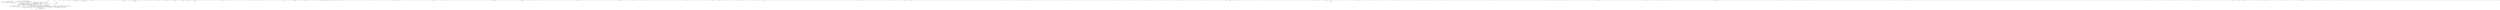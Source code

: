 strict graph  {
	citrusbyte -- "3magine";
	designers_how;
	Skedulo;
	blackflagcreative;
	alem;
	DesigningUber -- Flickr;
	DesigningUber -- moonboots;
	DesigningUber -- perficientdigitalchi;
	wixdesign -- "flok-get-rewarded";
	revealstudio;
	KissKissBankBank;
	thegradient;
	papercloud;
	betterteam;
	mightyco -- handsomemade;
	spoke -- weebly;
	spoke -- operator;
	spoke -- schedual;
	spoke -- omadahealth;
	spoke -- collectiveray;
	sharetribe;
	gtux -- skapallc;
	appboy;
	sidecar;
	TeamChalk;
	wolt;
	highfivetho -- prplrckscssrs;
	highfivetho -- "ibm-design";
	highfivetho -- FCTN_LIFE;
	highfivetho -- Slaptastick;
	highfivetho -- clockwise;
	highfivetho -- "Slack-Design";
	highfivetho -- "ibm-xlab";
	highfivetho -- Palantir;
	highfivetho -- messagebird;
	highfivetho -- YikYak;
	prplrckscssrs -- FCTN_LIFE;
	prplrckscssrs -- pushhere;
	"Fireart-d" -- untimestudio;
	EnabledHQ;
	rozhstudio -- stickerplace;
	rozhstudio -- m2hagency;
	wearehanno -- bukalapak;
	bukalapak -- traveloka;
	bukalapak -- whaledesigned;
	recentwork -- infinum;
	kilogram;
	monterail;
	ISL -- illustria;
	ISL -- mmbrandagency;
	MassiveMedia;
	significa -- wearepixelmatters;
	designzillas;
	"ha-ka" -- "10Clouds";
	"10Clouds" -- inFullMobile;
	"10Clouds" -- hologram;
	"10Clouds" -- creogram;
	BalkanBrothers -- madebysoulmates;
	BalkanBrothers -- indiez;
	BalkanBrothers -- Cleevio;
	BalkanBrothers -- plat4m;
	BalkanBrothers -- wyre;
	BalkanBrothers -- followbubble;
	madebysoulmates -- wyre;
	madebysoulmates -- followbubble;
	thinmartian;
	uigreat -- Superior;
	uigreat -- jiangzhengjing;
	wearelighthouse;
	holidu;
	appico;
	rsq;
	armor;
	reputationsquad;
	deveo;
	Uhura -- ccitron;
	Uhura -- demooz;
	Uhura -- verotruesocial;
	Uhura -- getonce;
	ccitron -- demooz;
	demooz -- getonce;
	iwink;
	varvet;
	hellohelloteam -- citrusbyte;
	hellohelloteam -- Thinkmojo;
	hellohelloteam -- motionauthors;
	hellohelloteam -- "3magine";
	hellohelloteam -- neonroots;
	youi_tv;
	cloudstudio -- Innomedio;
	wearedope;
	enginead;
	studioscience;
	Epic;
	esterdigital;
	norde -- zajno;
	norde -- uigreat;
	norde -- fintory;
	norde -- stickerplace;
	therectangles;
	ogilvy -- shootproof;
	ogilvy -- "352inc";
	ogilvy -- "brave-ux";
	prototyp;
	motivatedesign;
	madetight;
	netguru -- elpassion;
	netguru -- Syncano;
	thinkdigital;
	lift;
	"geronimo-agency";
	stinkstudios;
	raizlabs -- creamcreative;
	raizlabs -- dockyard;
	raizlabs -- findform;
	raizlabs -- hubspot;
	SaveHoney -- Hoodzpah;
	minami -- Indicius;
	epiphany;
	builtbypixel;
	UIGREATY -- uigreat;
	UIGREATY -- Superior;
	UIGREATY -- horizon1314;
	UIGREATY -- MG_Lab;
	UIGREATY -- PointStudio;
	tentwenty;
	tonikstudio;
	dcasia;
	pinkstondigital;
	miva;
	PlasticStudio;
	nullest -- nakhqin;
	nullest -- greendot;
	nullest -- Drpixel;
	Grovo -- FCTN_LIFE;
	arsfutura;
	famolus;
	socialtables;
	epcsht;
	cadabra;
	"yoyo-design";
	WeAreMonday;
	pipedrive -- PerfectLine;
	Twitch -- mavenlink;
	Twitch -- twitter;
	Twitch -- Unity;
	Twitch -- ignitewithus;
	Twitch -- chargify;
	Twitch -- focuslab;
	Twitch -- powerbidesign;
	Twitch -- github;
	Twitch -- FathomAndDraft;
	UIX;
	goodrequest;
	timedoctor;
	wilderness;
	pandiweb;
	marinepress;
	strvcom -- followbubble;
	strvcom -- socialbakers;
	strvcom -- madebysource;
	Charlietango -- podio;
	Charlietango -- getbeagle;
	indeemobile;
	riotters;
	wearehappyco;
	fabernovel;
	zazu;
	OutSystems;
	greenlight_digital;
	"eleks-ux" -- "design-office";
	enginedigital;
	dunckelfeld;
	Ergonized;
	humbleteam -- emanprague;
	humbleteam -- CreativePeople;
	humbleteam -- ncgs;
	"izi-travel";
	usemo;
	Tubik -- yalantis;
	Contentful;
	jimdo;
	loopsDesign;
	PixelCutLabs;
	MezzoLab;
	UI8 -- wisebanyan;
	UI8 -- divisionof;
	InfoShell;
	countly;
	cleveroad -- Tubik;
	knifeandfox -- KillerInfographics;
	knifeandfox -- envoy;
	knifeandfox -- ghostcatlife;
	knifeandfox -- datarank;
	yalantis -- agilie;
	yalantis -- mindstudios;
	yalantis -- HeadWorks;
	paperpillar -- traveloka;
	Facility_Agency;
	robowolf;
	pistarlabs;
	Conceptualstudio;
	ouiwill -- FrenchShip;
	denkGroot;
	DocuSign;
	crisscross -- fueled;
	vltlabs;
	"ibm-design" -- prplrckscssrs;
	Promodo;
	GeexArts -- Flatstudio;
	Flatstudio -- Flatstudio_Bets;
	artifactlabs;
	gss;
	relyio;
	cleversoft;
	geetest;
	elpassion -- hologram;
	metamorpix;
	GogoApps -- inFullMobile;
	GogoApps -- byoutline;
	wpi;
	Crowdcube;
	monosoftware;
	superherocheesecake;
	launchitsk -- smartbasesk;
	MagneticCreative;
	willowtree -- atomicobject;
	over;
	omnicreativora;
	pnimedia;
	levinriegner;
	Logi;
	DYNAMIT;
	UISuMo -- RentoMojo;
	brandaiddesign;
	ueno -- highfivetho;
	ueno -- shift;
	ueno -- elegantseagulls;
	ueno -- dropbox;
	ueno -- Squarespace;
	ueno -- fullscreen;
	ueno -- couleecreative;
	ueno -- rally;
	ueno -- roadtrippers;
	ueno -- lonelyplanet;
	queblesolutions -- wizardalliance;
	mlsdev;
	BigDropInc -- halolab;
	gaoxiaobang;
	autentika;
	wilokewordpress;
	apuero;
	rightmove;
	metajive -- slatestudio;
	trainerroad -- loftyword;
	wearemoken -- grilledpixels;
	fintory -- "9elements";
	OWWStudio -- plainthingstudio;
	smartpeople;
	RonDesignLab;
	fiftyseven;
	Appster;
	HogashStudio;
	paddle;
	yieldr;
	Gardarike;
	spelar -- UnityInteractive;
	spelar -- humdingerandsons;
	gotomedia;
	brandhoot;
	apptitude1;
	Degordian -- mediatoolkit;
	brotherhood -- messagebird;
	brotherhood -- articulate;
	brotherhood -- pinecone;
	geniux -- FreedomUnionStudio;
	metryus;
	tintup -- KillerInfographics;
	tintup -- ghostcatlife;
	brandsprogram;
	Intercom -- Facebook;
	Intercom -- dropbox;
	Intercom -- focuslab;
	Intercom -- voxmedia;
	Intercom -- MailChimp;
	Intercom -- headspace;
	Intercom -- earnest;
	Intercom -- twinforrest;
	pressly -- NetEngine;
	pressly -- iquadart;
	wearemuxu -- azendoo;
	wearemuxu -- drubbbler;
	parallax -- rolostudio;
	parallax -- "and-us";
	rolostudio -- gravita;
	shift -- dropbox;
	rfnre;
	basicagency -- ueno;
	basicagency -- couleecreative;
	basicagency -- rally;
	leapdesign -- elephone;
	fatbit;
	rightscale;
	Spedity;
	Huemor;
	brize -- Florinapp;
	hipo -- ozancom;
	autopilothq;
	octopuslabs -- cronycle;
	dixonandmoe;
	Taikonauten;
	evnedev;
	RapidGems;
	LamaMedia;
	ZipRecruiter;
	audacy;
	icons8 -- motionauthors;
	lightful -- lamoulade;
	framer -- yummygum;
	framer -- google;
	yummygum -- lightspeedhq;
	yummygum -- polyon;
	Sidebench;
	greygoo;
	youngandhyperactive;
	paracvet;
	spoqa;
	onnostudio -- FiveNYC;
	pixlee;
	"AN-Projects";
	axilis;
	metalab -- Fingerfood;
	metalab -- teamopal;
	metalab -- "signal-ux";
	metalab -- Napoleon;
	metalab -- format;
	metalab -- "3magine";
	videinfra;
	daftcode -- symu;
	"charmer-collective";
	prismamedia;
	denkwerk;
	fuelmade;
	matise;
	studioneue;
	yocoza;
	cinemur;
	OmbuLabs;
	"and-us" -- rolostudio;
	"and-us" -- gravita;
	"and-us" -- circleboxco;
	Lekiosk;
	powster;
	vitaminisgood;
	MakeReign -- Isoflow;
	FiveNYC -- infinum;
	westwerk;
	adecon;
	PlaygroundInc -- filamentlab;
	Limely -- ProdoDigital;
	LexTech;
	GetMegaFlip;
	enwebo;
	skapallc -- easternlabs;
	nordkapp;
	welikesmall;
	simpl;
	Wizeline;
	outreach -- maystar;
	outreach -- rationalagency;
	outreach -- blackpixel;
	visualsoft -- "and-us";
	catchpoint;
	presumi -- freelancer;
	wingify;
	and__studio -- bettrteam;
	Flexport -- Box;
	oddhill;
	kik;
	sooda;
	concise;
	ediundsepp;
	source_interactive;
	liquidint;
	hv -- tbnt;
	YouMap;
	incore;
	webghost;
	farmlogs -- perficientdigitalchi;
	toppr;
	Joshua_Zhang;
	nokiahealth;
	"alsac-ux-design";
	tribalistanbul;
	interactivearts -- sdventures;
	Bons;
	dollarshaveclub;
	zentrick;
	tock -- belly;
	everythingme;
	lltgroup;
	bullhornux;
	Vimeo -- managedbyq;
	Vimeo -- foursquare;
	BigSeaDesign;
	"829studios";
	inputlogic -- streamup;
	"info-tech";
	heytack;
	freeletics -- "7pnt5";
	rokivo;
	OMTS;
	sushio -- Ripples;
	fjordaustin -- TiltedChair;
	GoodLaab;
	instacart -- livefyre;
	britandco;
	fuerte;
	qonto -- Cleevio;
	qonto -- plat4m;
	qonto -- Mailjet;
	qonto -- thoughtspot;
	qonto -- MarketMe;
	qonto -- zenly;
	centretek;
	canva;
	appstronaut;
	thinkadvance;
	ovalmoney;
	lunarway -- magnetix;
	lunarway -- wallmob;
	anybeast;
	Avalanchedesign;
	azendoo -- drubbbler;
	indiez -- "zeta-design";
	vakoms;
	studiotocka;
	theScore;
	CreativePeople -- ncgs;
	decodehq;
	cocoondev;
	peoplewhoglobal;
	jobandtalent;
	RemixDesign;
	omstudio;
	uxpin;
	elegantseagulls -- wearetmbr;
	elegantseagulls -- codeq;
	elegantseagulls -- focuslab;
	wearetmbr -- codeq;
	wearetmbr -- couleecreative;
	wearetmbr -- swagvillains;
	koncepted;
	PilgrimRoadCreative;
	leciel;
	CustomMade;
	Papernest;
	oblikweare;
	teampiano;
	kollegorna;
	hyperactive;
	nich;
	clevyr;
	ottonova -- ovenbits;
	oohology;
	aweiro;
	akeo;
	saturized -- Extraordinary;
	saturized -- brute;
	hellosuper;
	SuperSuper -- infinum;
	weworkweplay;
	telepathy -- madebygrizzly;
	telepathy -- focuslab;
	telepathy -- thefurrow;
	telepathy -- fiftyandfifty;
	telepathy -- ClarityHQ;
	telepathy -- "15Five";
	telepathy -- sunshineteam;
	GoPro -- Octopus;
	GoPro -- stance;
	GoPro -- focuslab;
	GoPro -- ovenbits;
	GoPro -- FlaticonsCo;
	pixerdesigns;
	monotwo;
	ristretto;
	ilegendsoft;
	artstation;
	bigbinary;
	supplyframe;
	zigzagGmbH;
	fullstory;
	iadvize -- okgo;
	iadvize -- Viadeo;
	HolidayCheck;
	brightscout -- Volusion;
	brightscout -- fikristudio;
	Evernote -- gengo;
	Evernote -- resource;
	Evernote -- punch;
	Evernote -- edmodo;
	Evernote -- optimizely;
	Evernote -- tubular;
	bbteam -- Ustyle;
	bbteam -- nbspace;
	brainsonfire;
	viastudio;
	fullcontact;
	charitywater -- journeygroup;
	siegemedia;
	Soulsight;
	SkidmoreStudio;
	teespring -- OpenTableDesign;
	teespring -- udacity;
	teespring -- devmynd;
	teespring -- disqus;
	OpenTableDesign -- salesforce;
	OpenTableDesign -- trulia;
	CreativeSouth -- Boltmade;
	chewy -- leapwise;
	livechat;
	infinitered;
	oyorooms;
	WierStewart -- treehouse;
	palmandco;
	macaronicreative -- bartleyndick1;
	macaronicreative -- C42D;
	macaronicreative -- simmergroup;
	UACF -- SmartRecruiters;
	tuplelabs;
	steadfastcreative;
	Thinkmojo -- stickerplace;
	Thinkmojo -- motionauthors;
	Thinkmojo -- Wonderlust;
	Thinkmojo -- swelltv;
	Liveperson;
	Thunderrise;
	SBCO;
	Volusion -- IMM;
	Volusion -- spaceteam;
	polleverywhere;
	papaton;
	Thinktiv;
	honor -- indiegogo;
	embody;
	engineerbabu;
	qwikly;
	sprucerd -- Lemonly;
	sprucerd -- "ibm-xlab";
	sprucerd -- infantree;
	Brikk -- beastcollective;
	Brikk -- stickerplace;
	Brikk -- Wonderlust;
	taprootagency;
	magentoUX;
	SMAKKStudios;
	RadDesignTeam -- electrikcompany;
	RadDesignTeam -- "ibm-xlab";
	redventures -- boxybots;
	plau;
	Slaptastick -- prplrckscssrs;
	Slaptastick -- "ibm-design";
	Slaptastick -- telepathy;
	Slaptastick -- CreativeSouth;
	Slaptastick -- BrandArchitecture;
	Slaptastick -- dropbox;
	Slaptastick -- Duda;
	Slaptastick -- motionauthors;
	Slaptastick -- focuslab;
	Slaptastick -- thefurrow;
	Slaptastick -- "and-co";
	Slaptastick -- cratejoy;
	Slaptastick -- neonmob;
	Slaptastick -- Boltmade;
	Slaptastick -- sunshineteam;
	briefbox -- orcadesign;
	briefbox -- greenchameleon;
	lumosity;
	foTYPE;
	qubit;
	accomplice -- BakeryAgency;
	accomplice -- gigasavvy;
	stackoverflow -- Fontscom;
	AmazonDesign -- Blinks;
	AmazonDesign -- "impossible-bureau";
	Highforge;
	envoydesign -- collectiveray;
	envoydesign -- treble;
	jukely -- stadiumrunnerteam;
	life360;
	treehouse -- OpenTableDesign;
	treehouse -- trulia;
	"8bytes";
	modernandsmart;
	Levatas;
	PlanetStudio -- BlackAirplane;
	BlackAirplane -- syrup;
	madebyfern;
	Shopify -- CreativeSouth;
	Shopify -- Slaptastick;
	Shopify -- Duda;
	Shopify -- myplanet;
	Shopify -- cratejoy;
	Shopify -- WhoaInc;
	Shopify -- Threadmeup;
	Shopify -- Boltmade;
	steelkiwi;
	shootproof -- "352inc";
	shootproof -- MailChimp;
	shootproof -- YikYak;
	typeandpixel -- trueagency;
	DesignCue;
	bitpay -- Clevertech;
	digitalsurgeons;
	iconatl;
	summit;
	CareerbuilderUX;
	creamcreative -- LolaDesign;
	zengenti;
	Limina;
	compositeco;
	dribbble -- hubspot;
	"lovely-mockups";
	travelbank;
	InVisionApp -- ueno;
	InVisionApp -- similarweb;
	InVisionApp -- campaignmonitor;
	InVisionApp -- greenlinecreative;
	InVisionApp -- followbubble;
	InVisionApp -- roadtrippers;
	InVisionApp -- fueled;
	InVisionApp -- harkable;
	Tabcorp;
	okta_design -- lendinghome;
	lendinghome -- RadDesignTeam;
	pixense;
	Instapage;
	elevatorup;
	untappd;
	contrastblackstudio;
	captora;
	QUADLab;
	calltodesign;
	shaleapps;
	shapeshift;
	LGND;
	wideeyecreative;
	lemonstand;
	monzo;
	brightlight;
	clarusagency;
	soliddigital;
	wallapop;
	morsel;
	comwrap;
	iHeartMedia;
	splashthat;
	logn;
	Reddit -- HireVue;
	addthis;
	nclud;
	Architizer;
	nested;
	strategyzer -- pilot;
	hellonemo;
	fontawesome -- edXOnline;
	hackingui -- similarweb;
	spscommerce;
	capitalone;
	daresayab;
	confetti;
	meticulous;
	lessonly -- elementthree;
	getyourguide;
	hanerino;
	razorpay;
	"zeta-design" -- housing;
	"zeta-design" -- Lookupto;
	Mobiusbobs;
	novoda -- "44Studio";
	aftership;
	anml;
	opsinlab;
	eightbitstudios -- claritydesign;
	HELMSWORKSHOP -- "ibm-xlab";
	HELMSWORKSHOP -- sturdy;
	HELMSWORKSHOP -- thegoodfolksco;
	zenp;
	FormAssembly;
	vouch;
	pivotal;
	zedalabs;
	fisherphx;
	what_it_is;
	navsmb;
	Foretell;
	asana -- highfivetho;
	asana -- prplrckscssrs;
	asana -- FCTN_LIFE;
	asana -- Slaptastick;
	asana -- fullscreen;
	asana -- doubledutch;
	asana -- Palantir;
	asana -- messagebird;
	asana -- Yahoo;
	redmadrobot;
	nectaricc;
	OnionMath;
	foxintelligence;
	skookum -- thoughtbot;
	bankrate;
	aftertalestudio -- uxmarker;
	grafikagency;
	appfigures;
	Instructure -- experticity;
	redbooth;
	comcast -- stitchdata;
	comcast -- Think_Brownstone;
	voltagead -- FIREANTSTUDIO;
	ViralFoundry;
	msdevdiv;
	illotv;
	frontendy;
	ClassPass -- framer;
	ClassPass -- google;
	onehub;
	avarteq;
	sebostudio -- paperpillar;
	HYPE4;
	ngti;
	infinitely;
	teallabs;
	OfferZen;
	openxcellinc;
	pixii;
	Archetypeagency;
	apttus;
	starseed;
	Legnd;
	bookingcom;
	tierdj;
	uxmarker -- gojek;
	"NQ-UEC";
	festicket;
	crive;
	shimo;
	upperquad -- asana;
	upperquad -- Yahoo;
	upperquad -- omni;
	missiondata;
	Grabble;
	encide;
	illiyinstudio;
	levelfive;
	growthhackers;
	juejin;
	kersvers;
	helloKolibri;
	BeepiInc;
	miiinus;
	Telerik_;
	Facebook -- prplrckscssrs;
	Facebook -- OpenTableDesign;
	Facebook -- underbelly;
	Facebook -- thoughtbot;
	Facebook -- Glose;
	Facebook -- truestory;
	Facebook -- atlassian;
	Facebook -- envylabs;
	Facebook -- Yahoo;
	Facebook -- munkee;
	Facebook -- directv;
	Facebook -- doworktogether;
	Facebook -- LivingSocial;
	braintuitive;
	quirky;
	ideasoncanvas;
	rawpixel;
	DCU -- geniux;
	DCU -- Superior;
	DCU -- greendot;
	inuvo;
	meituan;
	VIPUI;
	newbeee -- UIGREATY;
	nbspace -- odteam;
	nbspace -- jiangzhengjing;
	nbspace -- greendot;
	guerillasuit -- HELMSWORKSHOP;
	guerillasuit -- sturdy;
	Outbank;
	teambition;
	sigfig -- ymedialabs;
	xzdesign;
	bixin;
	remostudio;
	sidteam;
	uniteddesigners -- vendus;
	uniteddesigners -- facer;
	M_D_C;
	stackadapt;
	drivy;
	pubu;
	kelpiestudio;
	dayu;
	Kissmetrics;
	underbelly -- newspring;
	underbelly -- TheRockChurch;
	CoLauncher;
	ideakraft;
	lanars -- cleveroad;
	seductivemobile;
	ugem -- Tubik;
	ugem -- rubygarage;
	meatagency;
	Subsign;
	Anadea;
	BetaCraft;
	Dinarys;
	Malachite -- unpause;
	mindstudios -- awesomed;
	space307 -- Magora;
	space307 -- four;
	scoutgdesign;
	computoolsglobal;
	Bambuk;
	elysio;
	stfalconcom;
	fruitfulcode;
	Branded3;
	hxgn;
	lanp;
	weavora;
	arounda;
	shortcute;
	codecartel;
	thisisfreshface;
	designingit -- templatly;
	coeurdepixel;
	"8guild";
	mondaydotcom;
	plus8;
	SteelSeries;
	methodkit;
	Cleevio -- justmighty;
	iconscout;
	Objectivity;
	codefantasy;
	"made-design";
	mention;
	creathive;
	four -- Magora;
	ackee_prague;
	uiuxgo;
	Koralislt;
	ethworks -- elpassion;
	grapihchex;
	papertower;
	okto;
	"3pillar";
	"999watt";
	simform;
	Swivl;
	studiohakuna -- Indicius;
	maise;
	appchance;
	atomicdigitaldesign;
	avocode -- strvcom;
	avocode -- followbubble;
	avocode -- madebysource;
	"7ninjas";
	vorm;
	stormfoundry;
	operabrowser;
	activatedigital;
	plat4m -- Cleevio;
	plat4m -- Touch4IT;
	plat4m -- codetasty;
	visual71;
	tooploox -- netguru;
	tooploox -- inFullMobile;
	inFullMobile -- hologram;
	inFullMobile -- byoutline;
	DroidsOnRoids;
	catch_digital;
	oladesign -- Grofers;
	CASSETTE;
	thezebra -- spiceworks;
	gboxvideo;
	thinkcreatix;
	kickpush -- fueled;
	wezom;
	Vertechx9;
	iveo;
	"aventa-agency";
	Zenjobgmbh;
	teamozlo;
	chen_design -- IMM;
	LewisHumphreys;
	mailru -- ChipsaDesign;
	mailru -- toongoose;
	mailru -- stickerplace;
	mailru -- odnoklassniki;
	telenav;
	upperlife -- KeepTruckin;
	userspots -- hurriyetdesign;
	mistodotco -- hipo;
	mistodotco -- onemorething;
	mistodotco -- ozancom;
	otenteko;
	tunermedia;
	brndstr;
	notchinteractive -- hiyadotco;
	onemorething -- hipo;
	onemorething -- ozancom;
	factionstudio;
	taskrabbit;
	Art4web -- BalkanBrothers;
	zeem_Sa;
	Moat;
	RRD;
	webdevstudios;
	"360i";
	rightbrainfactory;
	stickyeyes;
	fmca;
	eliteteam;
	mnslabs;
	Wpromote;
	mendix;
	vanatv;
	astoundify;
	melewi;
	foamymedia;
	roosterpunk;
	MalleyDesign;
	code42;
	kiturbano;
	netlify -- mojotech;
	netlify -- centresource;
	zenefits;
	mecenato;
	REFUNITE;
	Curalate;
	littlebigmake;
	thoughtbot -- spiceworks;
	thoughtbot -- guerillasuit;
	thoughtbot -- mojotech;
	thoughtbot -- bostonglobe;
	thinktomorrow;
	recruitzio;
	avira;
	lightspeedhq -- typework;
	Littlemissrobot -- chilli;
	Littlemissrobot -- Digiti;
	dispatch;
	INTUO -- polarbit;
	INTUO -- typework;
	polarbit -- typework;
	teamleader -- yelp;
	tonicomx;
	grafite;
	perka;
	et_sons;
	dropbox -- Evernote;
	dropbox -- charitywater;
	dropbox -- Hootsuite;
	dropbox -- Squarespace;
	dropbox -- pinterest;
	dropbox -- livestream;
	dropbox -- schibsted;
	dropbox -- neonmob;
	dropbox -- xero;
	dropbox -- MailChimp;
	dropbox -- atlassian;
	dropbox -- swiftype;
	dropbox -- Yahoo;
	dropbox -- segment;
	dropbox -- guidebook;
	dropbox -- hudl;
	dropbox -- instagram;
	dropbox -- optimizely;
	dropbox -- shyp;
	dropbox -- PaperlessPost;
	nerdwallet -- inkling;
	capsule;
	airtasker -- campaignmonitor;
	"grappus-studios";
	portfolium -- telepathy;
	portfolium -- Slaptastick;
	portfolium -- focuslab;
	portfolium -- thefurrow;
	portfolium -- able;
	portfolium -- sunshineteam;
	lyst -- YPlan;
	algolia -- Ripples;
	somepeopleiknow;
	sygic;
	Policygenius;
	teampeanut -- DueDilDesigner;
	prolificinteractive -- handsomemade;
	prolificinteractive -- brooklynunited;
	Interone;
	wisebanyan -- divisionof;
	pasilobus;
	onyx;
	themeapt;
	Playphone;
	helloinspire;
	paystack;
	hatchery;
	QuickLeft;
	PandoraDesign;
	wearehumble;
	parisleaf -- grainforall;
	VISKA;
	Marvelapp -- NEVERBLAND;
	greenchameleon -- berthouse;
	despark;
	Mobiento;
	UntetheredCollective;
	wezeo_com;
	inipagi;
	farmboy;
	INOSTUDIO;
	signeasy -- practo;
	progressivemedia;
	wealthfront -- brilliant;
	ideaware;
	duosec;
	ltst;
	telesoftas;
	revolut;
	NickelfoxStudio -- housing;
	NickelfoxStudio -- fueled;
	wonderlandams;
	homechef;
	browserstack;
	pixelgrade;
	wirex;
	ohmedribbble;
	fareharbor;
	Coel;
	mbooth -- C42D;
	notiontheory;
	glowingstudio;
	hiinteractive;
	hellogrip;
	evolt -- AgenceMe;
	livenationlabs;
	EmogiTechnologies;
	eatstreet;
	milkshakes;
	pyxlinc;
	nomacollective;
	LevitskyStudio;
	renderforest -- kit8;
	inovit;
	StepDraw;
	BeatDesign;
	LendBrand;
	ColaFlyIce;
	creators;
	FictionDesign -- kickflip;
	SHFTGames -- marillmedia;
	SHFTGames -- redcatmotion;
	graciousstudios;
	Bigxel;
	ettrics;
	traveloka -- whaledesigned;
	ascender;
	Musement;
	wopata;
	intentionalfutures -- tintup;
	intentionalfutures -- KillerInfographics;
	intentionalfutures -- ghostcatlife;
	adjaradesign;
	Riontech;
	methoddesign;
	SpiceFactory;
	"republic-design";
	emakina;
	goodbehavior;
	"45royale" -- avocode;
	frankcollective;
	humdingerandsons -- UnityInteractive;
	randp;
	tispr;
	osmo;
	Webshape -- kmklabs;
	teachstarter;
	"team-iconfinder";
	zooom;
	eleme;
	"med-use";
	inthepocket -- icapps;
	MisterHorse;
	OURSHACK;
	H3lixTriple;
	saucey -- nationbuilder;
	nationbuilder -- hellomighty;
	DesignPopularPays;
	nexdigitalnatives;
	chargebee;
	cubstudio -- kingdomofsomething;
	cubstudio -- ESPN;
	aviasales;
	groupondesignunion;
	comotion -- milesherndon;
	Hellocomputer;
	fordesigner;
	vkcom -- mailru;
	vkcom -- odnoklassniki;
	warp_digital;
	apusagency;
	distudio;
	Truecaller;
	wearewky -- itsalive;
	touchinstinct;
	Stylight;
	Crello;
	collegevine;
	discord -- ignitewithus;
	Acronis;
	WSUGD2016;
	Bullhorn;
	yoyofactory;
	mangolanguages -- mossiodotco;
	KptnCook;
	MonkDev;
	clearlink;
	zipline;
	CarrotCreative -- sports;
	Loggia;
	hub9;
	SitePoint;
	wimanme;
	Duda -- cratejoy;
	beutlerink;
	ego_creative;
	thalmic;
	Citymaps;
	clabuxd -- bemind;
	eridesign;
	TheVariable;
	universe -- TWG;
	foskostudio;
	stickerplace -- toongoose;
	stickerplace -- Wonderlust;
	stickerplace -- m2hagency;
	stickerplace -- Doubble;
	stickerplace -- pocketstudio;
	stickerplace -- usepanda;
	motionauthors -- dropbox;
	motionauthors -- stickerplace;
	motionauthors -- Wonderlust;
	motionauthors -- neonmob;
	flowmapp;
	"mokko-design-dev";
	akbars;
	masterlearner;
	HookNotTheMovie -- PlanetNutshell;
	HookNotTheMovie -- columnfive;
	Wilbur;
	sld;
	viewflux;
	steepside;
	pivotus;
	uxking;
	skowish;
	ozinteractive;
	button;
	Wonderlust -- thefurrow;
	Wonderlust -- ivstudio;
	MojoMarketplace -- canopyHQ;
	collectiveidea;
	singlecopymedia;
	ezhome;
	lemondigital;
	bebo_official;
	itsattic;
	prototypeberlin;
	Utopia;
	riverisland;
	mozestudio;
	Cloudflare -- twitter;
	shellshock;
	MoneySuperMarket;
	bugsnag;
	flinto;
	traveljunctioncom;
	lyft -- getaround;
	lyft -- salesforce;
	Wonderful_Collective;
	reaktor -- ostmodern;
	synergiemedia;
	tackmobile;
	MileIQ;
	StoryHook;
	cremalab;
	goodtwin;
	GitLab;
	pinsight;
	NextThought;
	ooyala;
	crankandlever;
	titusklein;
	mediavidea;
	seamgen;
	sleeplessmedia;
	Skilect;
	beatswitch;
	Uniplaces;
	Master_Creationz;
	Wappmaker;
	zivtech;
	allurive;
	teracy;
	graphcool;
	postbeyond;
	Epam_Lviv -- qubstudio;
	applikey;
	nerdsandcompany;
	Yotpo;
	flatart;
	RitualStudio;
	wsdesignuiux;
	indianic;
	wearekit;
	spoil;
	jwplayer;
	Zoosk -- yeti;
	Zoosk -- collectiveray;
	dosworks;
	madebyoverlay -- theappbusiness;
	symph;
	Dtailstudio -- brvnd;
	view9;
	uxtt;
	findexchange;
	kasovious;
	LiliomLab;
	wearemoka;
	Codiant;
	collisiodigital;
	DarkVision;
	qingsongchou;
	CartoonMango;
	Bankin;
	Production_team;
	KRClabs;
	MedalliaMarketing;
	orainteractive;
	getyolt -- hikeone;
	gbmfondos;
	wedoapp;
	Guesttoguest;
	Affirm -- DesigningUber;
	Affirm -- Shopify;
	elevate360;
	akveo;
	lookatmedia;
	kolektiflabs;
	tiket;
	imheretoday;
	cheesecakelabs;
	kram;
	phantlab;
	mendesaltaren -- clipmgmt;
	mendesaltaren -- liferay;
	mendesaltaren -- kendo;
	versett;
	aelastudio -- uxdcodigo;
	heartbeatagency;
	decojent;
	mmth;
	hapibotstudio;
	flipagram;
	lazyeight;
	aspiration -- elevatoragency;
	studio91 -- "zeta-design";
	studio91 -- practo;
	studio91 -- housing;
	studio91 -- zomato;
	dsnmfg -- electrikcompany;
	cprojectpro;
	decode;
	icanagency -- kooba;
	hashicorp;
	elegantthemes -- uxart;
	elegantthemes -- uniqpath;
	movementmtg;
	sharer13;
	wearenext;
	mentallyfriendly;
	Buuuk;
	impalawebstudio;
	finwerk -- zajno;
	finwerk -- goout;
	finwerk -- vafighters;
	finwerk -- Wazzupa;
	finwerk -- sequr;
	goout -- vafighters;
	goout -- Wazzupa;
	vafighters -- Wazzupa;
	Wazzupa -- plat4m;
	picfair;
	Quizlet;
	AWeber;
	unow;
	WOKEstudio;
	thinkific;
	sovanta;
	sparkexperience;
	ciscomeraki;
	leafnetstudio;
	roamcreative;
	degreed -- brthrs;
	degreed -- builtbyhq;
	degreed -- gibbonco;
	GoodpatchBerlin -- GoodpatchTokyo;
	blueberryio;
	"hyam-studios";
	atypiccraft;
	PeopleLikeUs;
	cometa;
	visualsoldiers;
	kustomer -- shakelaw;
	petcube;
	thebanneryears;
	swdst;
	extremecreations;
	wearefullswing;
	contrastagency -- purpose;
	Tilt;
	eventbrite;
	oxfordcc;
	bamb;
	trokit;
	bitfiner;
	komododigital;
	zaengle -- envylabs;
	zaengle -- codeschool;
	chargify -- ignitewithus;
	cloverpartners -- finchcreative;
	"salesforce-rd";
	ideaworks;
	FlowApp -- metalab;
	RankMediaAgency;
	madebycraft;
	wargaming;
	ihopkc;
	Verticalloop;
	OKDOTHIS;
	lingoapp -- nounproject;
	bridgeandbloom;
	proofbranding;
	damnfine;
	MakingSense;
	gundogcreative;
	theroundtable -- dialexa;
	cityhope;
	fueledbycolab;
	jibe;
	CoSchedule;
	dreamsapp;
	Bocoup;
	RogerWest;
	mxenabled;
	brightred;
	"1604lab";
	formstack;
	cover;
	clientplan;
	"50onred";
	fullscreen -- subtract;
	Gifnote;
	HomeAwayAsia;
	trionndesign;
	bakkenbaeck -- lbstudio;
	WEIGHTWATCHERS;
	jablonskimarketing;
	"grabon-design";
	tippingtoast;
	philosophie;
	"8sph";
	team_koombea -- betterworks;
	studioluna;
	masonry;
	CheckmateDigital;
	standbyteam;
	ultranoir;
	uxdots;
	EvolveMedia1;
	mojotech -- figmints;
	Krafted;
	softwarehut;
	findsomewinmore;
	PortfolioStudio;
	airtable;
	monits;
	"mod-lab";
	liferay -- kendo;
	dinzign -- yelp;
	ultro;
	blu20;
	Wijs;
	infinixsoft;
	collectivehealth;
	nukepixel;
	Edsson;
	notan -- halcyonmobile;
	AtomicLabs -- Palantir;
	WDG;
	SuperhumanDesign;
	atendesign;
	FourKitchens;
	SavePotatoes;
	wildbit;
	timehop;
	Hellomoon;
	concentricsky;
	WGBH;
	hundred10;
	"tpt-desgin";
	nubank;
	FreeAssociation;
	diesel9;
	changecollective;
	madebykind;
	tomyum -- thanx;
	kaplantestprep;
	Webatvantage;
	sellfy;
	AQ;
	intellectsoft;
	hiq;
	matilha;
	gooseberries;
	whoisowenjones -- newspring;
	quantcast;
	safetyculture -- devmynd;
	flyphant;
	yesand -- github;
	parasut;
	upsight;
	spacenomads;
	viki;
	renouncreative;
	cleartax;
	webolutions;
	Tomorning;
	k12insight;
	MyFonts -- Fontscom;
	pinterest -- phuse;
	olery;
	ecentricarts;
	realestate;
	causelabs;
	webmarketingroi;
	cartel;
	digitallogistics;
	nimbl3;
	cultureamp;
	few;
	hellokitka;
	canarydesign;
	car2go;
	shoeshine;
	bunkrapp;
	cardinalsolutions;
	shopware;
	mfg_labs;
	wearetelegraph;
	hemnet;
	procore;
	Nextworks;
	"mono-company";
	Teads;
	lightwell;
	seamonsterstudios;
	stocksyunited;
	elbongurk;
	kontist -- lookbook;
	VeryPossible;
	cantina;
	Adchemy;
	SAM_desk -- cookacademy;
	SAM_desk -- madebycircle;
	MYOB;
	telefonica;
	doublethink;
	ChartBlocks;
	flipboard;
	teemforwork;
	pure360;
	MayHQ;
	userpath;
	ignitioncreative;
	KPS3;
	foursquare -- salesforce;
	apprenda;
	infusionsoft;
	intu;
	BitTorrent_Design;
	focuslab -- njimedia;
	cartisien;
	blacksheepcreative;
	inspiradigital;
	upperdog;
	sigur;
	wearetogether;
	monogram;
	comedia;
	gocardless;
	voxmedia -- powerbidesign;
	typecode;
	jobber;
	siftscience;
	buildstudio;
	microsoftedge;
	mobiata;
	minimuminc;
	sendgrid;
	CoolfireSolutions;
	singlemaltcreative;
	hanekedesign;
	mediumrare;
	veteransunited;
	Aitomcz;
	SalesforceIgnite;
	salesforce -- desk;
	salesforce -- doworktogether;
	salesforce -- sasscss;
	"CompuCom-Design";
	roadie -- bignerdranch;
	oldspeake -- milesherndon;
	pixelindustries_nl;
	boana;
	protopie;
	ableton;
	stuart_delivery;
	suttonsilver;
	rakun_ie;
	restorando;
	bankai_ux;
	uxman;
	appnroll -- daftcode;
	berlinersueden;
	conekta -- freakland;
	conekta -- Roomino;
	kiwicom -- plat4m;
	kiwicom -- ents;
	lostmyname;
	foredesign;
	brandcube;
	EverTrue -- Intrepid;
	Sensetalentlabs;
	eligible -- scoutzie;
	eligible -- Metropoly;
	eligible -- backspace;
	contactlight;
	desix -- seventhqueen;
	desix -- Cincopa;
	justinbuitranII;
	LabelA;
	maarkcreative;
	earnwithdrop;
	Creative360 -- saturized;
	Zendesk -- xero;
	Zendesk -- ivstudio;
	Zendesk -- grainandmortar;
	sponge_digital;
	ProjectMind;
	DBGInc;
	weebly -- unfold;
	weebly -- tarful;
	weebly -- collectiveray;
	egencia;
	actionrocket;
	pixl8;
	eBayDesign -- metalab;
	eBayDesign -- Octopus;
	eBayDesign -- teamopal;
	cleversteam;
	xMatters;
	rormix;
	Metropoly -- phuse;
	Metropoly -- Sourcebits;
	evermix;
	club;
	kolodo;
	YipYip;
	phase2;
	mindinventory;
	hypegroup;
	spaceteam -- IMM;
	RiotGames -- GoPro;
	RiotGames -- supertopsecret;
	RiotGames -- lumi;
	remind;
	josecanales;
	Centerline;
	RedBit;
	"pilot-studio";
	zerothree;
	modestco;
	gametimeapp;
	sigstr;
	heyhombre_;
	airtype;
	brandalmanac;
	nothx -- gander;
	SmashingBoxes -- creamcreative;
	SmashingBoxes -- mobelux;
	allomambo;
	stickerly;
	fernwehcreative;
	zocodesign;
	Cylance;
	The1stMovement;
	humble;
	octanner -- TheRockChurch;
	jackmagma;
	adinnet;
	lagggom;
	whysurreal;
	Painless1099;
	bondlayer;
	globavendlabs;
	servicetitan;
	leaf;
	milkbarstudios;
	arrowhitech;
	zephyrlab;
	onteractive;
	arsmedium;
	blacktag;
	Rocketmakers;
	LBRJK;
	mils;
	Whitespace_SE;
	ubuntu;
	ajukreizi;
	oovoo;
	youkuvr;
	Glow;
	futureworkz;
	Botlink;
	kami;
	currencyfair;
	hedgehoglab;
	chapps;
	wdp;
	ToyFight;
	GandCoAgency;
	Frontline;
	geomething;
	yebo;
	Automattic;
	unitonenine;
	Imarc;
	iCracked;
	CheshireBeane;
	Ecorce;
	Jackrabbit;
	make_it_clear;
	designbycosmic -- Octopus;
	appdesigntemplates;
	mineralinteractive;
	gofundme -- asana;
	northpointe;
	mavenclinic -- ClassPass;
	CreativeLive;
	studiofreight;
	bigfan;
	kindredstudio;
	kentico;
	"5stones";
	clima;
	imgur;
	dooer -- pingdom;
	dooer -- agigen;
	dooer -- podio;
	Box -- Octopus;
	stevens;
	Metromile;
	carmeltypeco;
	DigitalKrikitsR;
	GreenPlanet;
	beastagency;
	ovenbits -- focuslab;
	sroufedesign;
	mondorobot;
	redclayinteractive;
	avantgerard;
	magnetry -- lablablab;
	invasivecode;
	FCTRY;
	hyperquake;
	Casumo;
	crown;
	bitmatica;
	sdl;
	"36team";
	tunein;
	thumbtack -- Mode;
	thumbtack -- PayPal;
	sew;
	DayCloudStudios;
	SouthsideCreative;
	oneday_interact;
	deoffice;
	getglean;
	madebymtn;
	steadfast;
	gismart;
	pisano;
	woumedia;
	creativetacos;
	ThoughtWorks;
	WeAreBold;
	alcatel;
	vordik;
	Syncano -- elpassion;
	jukko;
	netinteractivegroup;
	origami -- Facebook;
	origami -- xero;
	noaveau -- stiltmedia;
	mobilemedia;
	powerbidesign -- focuslab;
	powerbidesign -- brightbrightgreat;
	powerbidesign -- FathomAndDraft;
	taktdigital;
	"1stdibs";
	helpscout;
	"415agency";
	sageuxdesign -- bbc;
	fluency;
	chronicons;
	loblawdigital;
	typeform;
	theideabureau;
	Fnatic -- NEVERBLAND;
	StudioArtisse -- Place;
	raly;
	"6yards" -- befoolish;
	funsize -- handsomemade;
	funsize -- dsnmfg;
	funsize -- "ibm-xlab";
	funsize -- griswold;
	mediatemple;
	clockwise -- YikYak;
	solidsite;
	Intersection;
	Zoocasa -- ratehub;
	Duolingo -- findform;
	studiodesignapp;
	stickermule -- wickvideo;
	stickermule -- aerolab;
	stickermule -- RicosQuesos;
	stickermule -- xapo;
	mossiodotco -- CreativeSouth;
	mossiodotco -- thoughtbot;
	mossiodotco -- klientboost;
	mossiodotco -- wakelabsco;
	Domain7;
	mashablecollective;
	Communicore;
	thefurrow -- upperquad;
	thefurrow -- focuslab;
	thefurrow -- ivstudio;
	thefurrow -- omni;
	thefurrow -- sunshineteam;
	InsightSquared;
	JSGD;
	nisostechnologies;
	nort -- inuse;
	wellframe -- Intrepid;
	yesware;
	lakanastudios;
	sperlinginteractive;
	newspindigital;
	EPAM;
	opendoor -- udemy;
	"16thirty";
	infojobs;
	elevio;
	skeletart;
	lumenaki;
	gofishdigital;
	postlight -- Shopify;
	postlight -- sparkbox;
	turtledesigninc;
	Fastly;
	Ticketleap;
	Think_Brownstone -- stitchdata;
	boomtown;
	bync;
	inves;
	bold;
	ravelin;
	oldstlabs;
	mixpanel -- cozy;
	mixpanel -- virool;
	unfold -- mossiodotco;
	quantidesign;
	ConsoleConnect -- flightcentre;
	supportdevs;
	swd;
	Hugeinc;
	ITXCorp;
	VISUALITY;
	tuyidesign;
	feg;
	"and-co" -- dropbox;
	"and-co" -- motionauthors;
	"and-co" -- neonmob;
	catalystUX;
	factoredstudio;
	onelogin;
	jaspero;
	wideopentech;
	thenextweb -- twittercounter;
	goatsocial;
	lookback;
	Alkami;
	poetic;
	proxydigital;
	treasuredata;
	deputy;
	arbiter;
	PorQueNao_Team;
	impekable;
	"we-are-atomic";
	RisingHues;
	ambrdetroit;
	rocketbank;
	FuelTree;
	Raygun;
	milou;
	kickback;
	ookamiinc;
	JamesCookPublishing;
	attendify;
	signifly;
	PaperKite;
	toptal -- Metropoly;
	toptal -- Sourcebits;
	upstart;
	magnetix -- wallmob;
	"mrz-design";
	jivesoftware;
	intersog;
	C2Group;
	mediasans;
	prismicio;
	Humanistic;
	ImprezzioGlobal;
	duallstudio;
	foreflight -- able;
	Podmedics;
	codeinwp;
	skcript;
	AIRSHP;
	Matchstic;
	"3owlmedia" -- utoka;
	bravewings;
	Zoom;
	Napoleon -- boldbeyond;
	StudioAnd;
	knacks;
	farlab;
	fullstacklabs;
	slicecrowd;
	twist -- todoist;
	twist -- short;
	todoist -- short;
	aidem;
	kiddom;
	haikustudio;
	candorem;
	demodern;
	supertopsecret -- TheRockChurch;
	marstudio;
	campfireandco;
	mobivity;
	alaracreative;
	smartcare;
	Formdg;
	cratejoy -- able;
	songkick;
	bestowinc -- djed;
	bestowinc -- github;
	electricpulp;
	logojoy;
	tiendanube;
	moteagency;
	FanDuel;
	"rangle-io" -- espresslabs;
	bowerlabs;
	headwayio;
	BrandFever;
	PURRWEB;
	meetbubo;
	bebetterdesign;
	Truedigital;
	theinfiniteagency;
	scrdesign;
	Activator;
	iriscreativeco;
	wearetilt;
	meniga;
	aboss;
	carmigo;
	Friendventure;
	LaunchPadLab;
	studiometa;
	RantmediaUK -- digitalprofile;
	teamkreatif;
	ViaForge;
	JibJab;
	dcom;
	couleecreative -- elegantseagulls;
	couleecreative -- focuslab;
	couleecreative -- supertopsecret;
	couleecreative -- rally;
	hellomighty -- edencreative;
	kohactive;
	Vectorform;
	possible;
	styleseat;
	NothingInteractive;
	lollypop_india;
	ellation;
	Distillery;
	innofied;
	maluong;
	NETAJI;
	fishermenlabs -- knifeandfox;
	fishermenlabs -- acorns;
	beamery;
	Neoskop;
	Fakt;
	toi;
	"rambler-co" -- sebbia;
	"rambler-co" -- atconsulting;
	goapps_mobile;
	Chec;
	mintdigital;
	jkpp;
	SpotOninc;
	ok;
	adnorml;
	Partner;
	haptic;
	"painted-pixels";
	uiuxkillers;
	crankapps;
	Quicken -- bleep;
	groundwork;
	Trello;
	Betit;
	heydrift -- LolaDesign;
	heydrift -- "3magine";
	organizze;
	motiondesignschool -- BigDropInc;
	healthtap;
	fantastica;
	cabezarotaco;
	sweetescape;
	ghostcatlife -- KillerInfographics;
	eDesign;
	thoseicons;
	"lambda-films";
	Barkly;
	collectivebias;
	cregital;
	YouNow -- stickerplace;
	YouNow -- pocketstudio;
	YouNow -- usepanda;
	CreativeGrenade -- UIarcade;
	Neuralab;
	otokstudio;
	ccccccc -- animography;
	lindarmedia;
	ThoughtWorksChinaXD;
	datarobot;
	erom;
	novemberfive;
	wyzowl;
	Leviticus;
	Duo_Team;
	door2door;
	artificiallabs;
	theideapeople;
	nearsoft;
	MSTQ -- hookandloop;
	aic_ru;
	vevomusic;
	XPLAI;
	idtech;
	newlion -- noticed;
	DesignDeliCo;
	rally -- underbelly;
	rally -- SpringInc;
	SpringInc -- claritydesign;
	canvascreative;
	nitevision -- dooer;
	nitevision -- podio;
	concentric;
	shakercreative;
	blasthq -- envoy;
	blasthq -- happymoney;
	blasthq -- acorns;
	happymoney -- envoy;
	stilwaechter;
	blueshield -- telepathy;
	blueshield -- ClarityHQ;
	urx;
	soshal;
	modelfy;
	digitaloperative;
	butterflynetwork;
	Medium -- Intercom;
	Medium -- inkling;
	Medium -- optimizely;
	"Slack-Design" -- twitter;
	"Slack-Design" -- lyft;
	"Slack-Design" -- Palantir;
	"Slack-Design" -- YikYak;
	jointmedias;
	CaravanWebWorker;
	skypedesign;
	stupidstudio;
	netjelly;
	wildandgrey;
	Current360;
	flolab;
	thecreatelabs;
	airware;
	FlywheelDesign -- elevate;
	LateRooms;
	housing -- BalkanBrothers;
	housing -- indiez;
	housing -- motion_ux;
	auth0 -- aerolab;
	chimeraprime -- upnext;
	studiotale;
	newtonmailapp;
	innovatemap;
	resim;
	fluentify;
	bithound;
	wpzoom;
	BeTech -- EventFarm;
	designwall;
	twine -- zapier;
	crue;
	onefootball;
	TheRefinery;
	onlinestoreguys;
	sendhub;
	youxventures;
	circleci -- mesosphere;
	sharethrough;
	littlethunder;
	workfront;
	mllnnl;
	simmergroup -- C42D;
	TVC;
	TaffyCo;
	bethel -- thescenery;
	littlelines;
	marsala;
	bigmonster;
	makewaves;
	snapdeal -- fab;
	cardekho;
	youshido;
	elegantmuse;
	"Z-UI";
	sumup;
	symple -- authenticthemes;
	decemberlabs -- aerolab;
	aerolab -- LemonWallet;
	aerolab -- RicosQuesos;
	aerolab -- xapo;
	artygeek;
	faino;
	isolary;
	safetrek -- multiply;
	webflow -- Recurly;
	webflow -- AppDirect;
	Breather;
	cheppers;
	uxpowertools;
	Atwix;
	overcommitted;
	pivotaltracker -- kapost;
	cuoma;
	able -- telepathy;
	able -- Slaptastick;
	able -- focuslab;
	able -- thefurrow;
	able -- sunshineteam;
	yammerdesign;
	bravery;
	gearedupmobile;
	sanborn;
	Aparance;
	KreativaStudio;
	cozy -- lingoapp;
	cozy -- nounproject;
	makehave;
	atelerixCC;
	lightboard;
	freework;
	"bldr-designs";
	matchbackmedia;
	evino -- olxbr;
	oceanio;
	recode;
	fivestars -- yelp;
	thiken;
	tailslife -- headout;
	worktile;
	studiovor;
	seekdesigners;
	uandistudio -- newlion;
	overlapstudio;
	rootinsco;
	weareLAIR;
	getfandom;
	imaginamosdesign;
	RedbackTechnologies;
	moij;
	teamdigitalisma;
	sweans;
	flama;
	zazmic;
	easynvest;
	kambi;
	emoney;
	Benchmark;
	plaeoculus;
	soldo;
	fontspring;
	meltingelements;
	HeadsandHands;
	sandrill;
	Scientecraft;
	uberdigital;
	MobvenStudio -- userspots;
	hyp;
	theneverwoods;
	wearebrigade;
	lab2023;
	cadesigners;
	goleksego;
	intelligaia;
	andordesign;
	YumYumVideos;
	BigVision;
	monumental;
	youtechassociates;
	codeandwander -- rebelminds;
	techmagic;
	mapleinside;
	parkside;
	rogerai;
	onfido;
	thecreativeminds;
	timeinc -- sports;
	timeinc -- percolatedesign;
	studioecht -- BalkanBrothers;
	studioecht -- plat4m;
	gustohq;
	Humaind;
	sofarsounds;
	dramafever;
	djangostars;
	HavasDesign;
	half;
	mirumee;
	bagaarstudio;
	producthunt -- nylas;
	wednesdays;
	Outware;
	brandfiercely;
	Quovantis;
	LGG_WDE;
	intuz;
	OCCMundial;
	aesphi;
	CrewDesign -- lookout;
	workhorse;
	headout -- hike;
	_5Seven;
	outlane;
	prospermarketplace;
	hexdigital;
	lachouetteco;
	punch -- knifeandfox;
	punch -- twice;
	punch -- edmodo;
	punch -- datarank;
	riskified;
	dividdesigns;
	visualandrelevant;
	GravityAgency;
	landingjobs;
	kodebyraaet;
	tigertextapp;
	protoio;
	redbubble;
	KASTR;
	jungllle;
	Noise13;
	getfleck;
	element5digital -- redpepperland;
	EveryInteract;
	bloco;
	reverbdotcom;
	nettramarketing -- jpmktg;
	megacorestudio;
	templaza;
	cubixinc;
	sparkweb;
	Aintu;
	Swoo;
	lix -- grilledpixels;
	sidekickdigital;
	uniform;
	iteo;
	"314_";
	druidsdesign;
	OscarHealth -- ChicoandLui;
	OscarHealth -- often;
	weplaydots;
	"woorockets-team";
	techuz;
	pixellionmm;
	Babbel -- zenmate;
	SeaLab;
	evici -- inFullMobile;
	tapptitude -- bigmug;
	bannerwise -- yummygum;
	bannerwise -- lightspeedhq;
	beastiestudios;
	pixel8;
	cjkie;
	CreationBurst;
	yelp -- Slaptastick;
	yelp -- dropbox;
	yelp -- motionauthors;
	yelp -- appannie;
	yelp -- "and-co";
	yelp -- neonmob;
	yelp -- brew;
	"ibm-xlab" -- prplrckscssrs;
	"ibm-xlab" -- "ibm-design";
	"ibm-xlab" -- Lemonly;
	"ibm-xlab" -- Slaptastick;
	leadpages;
	salesforceiq -- salesforce;
	creativemarket -- Octopus;
	creativemarket -- startupshell;
	wannapixel;
	rivervalley;
	socialbakers -- Cleevio;
	UrbanclapDesign -- Grofers;
	greatsimple;
	settlers;
	trainline -- YPlan;
	flatlogic;
	laruche;
	NetGon;
	Palantir -- Slaptastick;
	Palantir -- CompStak;
	EventMobi;
	bnotions;
	Joist;
	PixvarStudio;
	plasso;
	lifeblue -- ovenbits;
	hexatl;
	Potentia;
	homedepot;
	collaview -- edmodo;
	kiskolabs;
	praxent;
	zeus_jones;
	zenmate -- avito;
	blueapron;
	format -- Jam3;
	vmware;
	bessemer;
	raiseme -- trulia;
	venmo;
	Curology -- omadahealth;
	jakt;
	parallellabs;
	flipkart -- headout;
	CompuGain;
	StudentBeans;
	inFakt;
	ioanalytics;
	thegeekslab;
	Lever -- Prismatic;
	Lever -- hello;
	efclass -- peaklabs;
	heroku;
	RH_OpenStudio;
	alwaysbeta;
	kosmosandkaos;
	elements;
	tripmedic;
	create;
	baunfire;
	CHFcreative;
	assembla -- hubspot;
	softeamco;
	Cellairis;
	fiverr;
	webtogether;
	dizzain;
	anyvoid;
	gravit;
	sandstudio;
	indexstudio;
	ReeferRadness -- Dictionarycom;
	Recurly -- AppDirect;
	Recurly -- NitroDesigners;
	GoHealth;
	Design_by_DarinX;
	"import-io";
	decifra;
	NestStrix;
	tokopedia;
	weekdone;
	codelessthemes;
	neutraldigital;
	"360learning-design" -- Babbler;
	canecom;
	KuvioCreative;
	Biudesign;
	zuora;
	elasticco;
	stax;
	beezy;
	widen;
	touchlab;
	synackinc;
	originatedesign -- PayPal;
	bigbadgoose;
	mito;
	teambustout;
	legwork;
	campfireTO;
	W21;
	codeandmortar;
	ikomobi;
	codepen;
	Student;
	PillarTechnology -- PerficientDigital;
	zyl;
	dboy;
	icemobile;
	meedori;
	WorksCase;
	siili;
	blackboardinc;
	avividvisual;
	"btc-media" -- bitpay;
	madebyfalcon;
	momentumdl;
	umweltdk;
	seznam_cz;
	"5inline";
	thirteen23 -- spiceworks;
	thirteen23 -- TiltedChair;
	complic;
	solvedesign;
	graphicsbayteam;
	balticamadeus;
	monese;
	fynd;
	spacefarm;
	Sharer;
	holysheepteam;
	khanacademy -- Blinks;
	khanacademy -- couponfollow;
	schoology;
	kingdomofsomething -- Brikk;
	thelittlelabs;
	inchoo;
	springworks -- mynewsdesk;
	PeanutLabs;
	TravelexCXD;
	platzi;
	motionhouse;
	huntandsaw;
	neighborly;
	naturalcycles;
	palebluedot;
	AgenceMe -- qonto;
	AgenceMe -- NEVERBLAND;
	AgenceMe -- thoughtspot;
	AgenceMe -- MarketMe;
	RicosQuesos -- xapo;
	KingBirdStudio;
	vectary;
	MindbodyDesign;
	Ovolab;
	wilsoncreative;
	calmdigital -- viacreative;
	intriq;
	socialdoeteam;
	falcon_io;
	Trebbble;
	ChiliLabs;
	tenforward;
	mowestudio;
	equalpartsstudio;
	bynder;
	cobe;
	Doubble -- edenspiekermann;
	Doubble -- oberlo;
	"23design";
	getlevvel -- tapity;
	phntms;
	annacelebi -- "monitise-mea";
	bravesweden;
	baidu;
	idagdesignstudio;
	mogu;
	paperleaf;
	phuse -- madcollective;
	perpetio;
	gatafan;
	equation;
	textnow;
	Mappedin;
	flekinc;
	poraora;
	github -- InVisionApp;
	github -- djed;
	github -- happycog;
	voog;
	OkDoCo;
	DapperInk -- newspring;
	centro;
	Brushfire;
	upwork;
	EBANX;
	backbase;
	operator -- dropbox;
	operator -- omadahealth;
	cakemail -- HelloMany;
	messagebird -- Slaptastick;
	messagebird -- dropbox;
	messagebird -- clockwise;
	messagebird -- Palantir;
	messagebird -- operator;
	messagebird -- YikYak;
	messagebird -- articulate;
	ctrlweb;
	w3s;
	poetfarmer;
	thejibe;
	joinswipe;
	lunarlogic;
	uxs;
	oceandigital;
	mytaxi;
	"digital-ammo";
	awmous;
	sthor;
	screenbeacon;
	CreativeIT_Team;
	Patreon -- OpenTableDesign;
	epoxy;
	ubiquity;
	studiozeldman;
	floagency;
	orchidcreation;
	tictail;
	atmosfere;
	gameux163;
	everythird;
	Mindspace;
	xero -- Facebook;
	luciddesign;
	VanderGroup;
	viliandve;
	udacity -- HightailHQ;
	yvx;
	konvoi -- fintory;
	kitelabs;
	FullCircleSthlm -- Shoutly;
	twodesign;
	basekit;
	px8;
	madebyhuman;
	DigitalBiscuit;
	mortimerland;
	klaviyo;
	tintri;
	malwarebytes;
	gvio;
	tgdesign;
	tribalplanet;
	OrangeYouGlad;
	ToriomLab;
	fort;
	Kindrid;
	bontouch -- dooer;
	bontouch -- agigen;
	qustom;
	launchstack;
	redkiwi;
	chooseenergy;
	nootheme;
	anomaly;
	awkwardexchange -- TayloeGray;
	badoo -- vkcom;
	krnd;
	"352inc" -- flare;
	TakeSomeRisk;
	smallfries;
	UIpartner;
	yomistudio;
	mapbox;
	ozancom -- lemonat;
	ozancom -- garage;
	cats_designs;
	sprodesign;
	pixeltours;
	mindsea;
	DreamPushers;
	ddminds;
	purplecow;
	Andelo;
	UnleashedBE;
	mobilityware;
	friendly -- atlassian;
	friendly -- domain;
	friendly -- zipmoney;
	swishvideo;
	inplayer -- cronycle;
	bootstrapguru;
	advwe;
	hyperapps -- ThinkMobiles;
	"lowercase-dpt";
	"3dhubs";
	mashbox;
	brickmakers;
	"jane-design";
	wnyc;
	rd;
	microsoft -- PrestaShop;
	microsoft -- sunrise;
	microsoft -- efounders;
	mokriya;
	softnauts;
	victorops -- pivotaltracker;
	"guarana-apps";
	highness;
	MEOM;
	chapterandverse;
	transferwise;
	uniqapp;
	ramseycreative;
	onnit;
	morfiysss;
	"2UCreative";
	ogkagency;
	kingstoncreative;
	Strava_Design;
	houzz;
	carbonodev;
	WeAreNolte -- FiveNYC;
	Qubitz;
	jakprints;
	blackstonemedia;
	coffeeandcode;
	QUTUWARA;
	PlayaVenecia;
	AppetizerMobile;
	elkfox;
	tibdigital;
	google -- treehouse;
	google -- eBayDesign;
	google -- hellomighty;
	google -- trulia;
	google -- neonmob;
	google -- VeracityColab;
	google -- litmus;
	MailChimp -- GoPro;
	MailChimp -- stickermule;
	MailChimp -- devotestudio;
	MailChimp -- "52inc";
	MailChimp -- "352inc";
	MailChimp -- YikYak;
	MailChimp -- flare;
	nokoarts;
	woka;
	wixel;
	BlueBriq;
	magneticfield;
	Looi;
	RevenueWell;
	small_improvements;
	sudokrew;
	mobiddiction;
	LooseKeys;
	foxtrotagency -- eight2eight;
	augustco;
	buildoninternet;
	augustash;
	Redfin;
	thorgate;
	pixelundcode;
	CoconutGroup;
	shinyfrog;
	niceandneat;
	vokseverk;
	littlenicethings;
	"2359media";
	kelladesign;
	bejoyable -- siberia;
	Jungbrunnen;
	cotalabs;
	FallMtnMX;
	icalialabs;
	etchuk -- filamentstudio;
	osper;
	stereosuper;
	ad60;
	emersonstone -- goodapples;
	adsuit;
	CAIGUDA_SOFTWARE;
	twofreshcreative;
	relampago -- descomplica;
	GoodpatchTokyo -- Digiti;
	GoodpatchTokyo -- Prottapp;
	apiary;
	teammaestro;
	knowitsolutions;
	incrediblue;
	byHalfHunter;
	atlassian -- presumi;
	atlassian -- spiceworks;
	atlassian -- freelancer;
	atlassian -- hall;
	atlassian -- domain;
	ravn;
	FOURXdesign;
	dine;
	groundsignal;
	CareCloud;
	digcreative;
	bien -- FiveNYC;
	bien -- infinum;
	refactorit;
	FriendlyDC;
	layerframe;
	finely;
	kallan;
	Slice_Design;
	apartmentlist;
	GoDaddy;
	sierrawavesolutions;
	Ticketfly -- hrcloud;
	stanza;
	"OMEGA-R";
	Obviouslee;
	"10up" -- Slaptastick;
	Copious;
	spiilka;
	fasten;
	arancione;
	tremendousness;
	MagneticLogos;
	fivestone;
	nwpropaganda;
	picobrew;
	thisispg;
	gradient9;
	PacelliCreative -- calero;
	"INK-Digital" -- First10;
	HeyJoeCoffee;
	NovaCreative -- datarank;
	swiftype -- avantdesign;
	swiftype -- simplefocus;
	secretpenguin;
	orangedigital -- digital8;
	propellerdesign;
	BookBub;
	strakzat;
	icasei;
	startae;
	redcollar;
	laxaltandmciver;
	ccb_design;
	theoutcastagency;
	Sticksnleaves;
	Sigient;
	entermotion;
	ethercreative;
	seriousfox;
	atomicrobot;
	circlemedical;
	clickandcombust;
	WhiteUnicornAgency;
	plantaflag;
	"sequence-agency";
	lovecraft;
	creame;
	RaconteurDesign;
	fzmedia;
	tamtam;
	"40Digits";
	vaadin;
	uniicode;
	understory;
	slickUI;
	handup;
	acvdoco;
	RuxlyCreative;
	goldstar;
	wayfinder;
	blockzero;
	fanstudio;
	N26;
	ffunction;
	weare148team;
	esmile -- lateralview;
	stubhub;
	lucanvisuals;
	lvivcode;
	consumeandcreate;
	newstate;
	maginative;
	theappsolution;
	ivstudio -- Tagstr;
	ivstudio -- plaidcow;
	gentlenode;
	opgg;
	shakr;
	signal;
	uptake_design;
	ribot;
	seedrs -- DueDilDesigner;
	insideinternet;
	MongoDB -- nelsoncash;
	papertigeragency;
	wearefitment;
	onefire;
	envylabs -- prplrckscssrs;
	envylabs -- codeschool;
	envylabs -- simplefocus;
	pixelpillow;
	Bespoke -- fourplus;
	luminusmedia;
	nicerstudio;
	BrilliantBasics;
	allinmobile;
	fallbackmedia;
	BuiltByTopHat;
	TRAIT;
	zunostudios;
	freecharge;
	okiadesignteam;
	"locus-sh";
	teamfriday;
	markandtype -- historic;
	MacPaw;
	BenjaminAndBond;
	madebymunsters -- authenticff;
	madebymunsters -- bloc;
	mesosphere -- dropbox;
	mesosphere -- Hootsuite;
	mesosphere -- h1studios;
	mesosphere -- optimizely;
	Redgate -- basecamp;
	socialdesignhouse -- hyperflowlabs;
	socialdesignhouse -- "get-antidote";
	elementthree -- CreativeSouth;
	elementthree -- Slaptastick;
	elementthree -- milesherndon;
	WeatherUnderground;
	greenstone;
	Fyresite;
	VCcreative;
	peoplesliberty;
	Evrone;
	newrepublique;
	vigorbranding -- RRdesign;
	rboy;
	py;
	odora;
	Sochnik;
	hashnode;
	andrea_ebert;
	sparktweak;
	makenewcompany -- notabli;
	csucreative;
	AppPartner;
	Opla;
	FlyingBisons;
	Nordnet;
	VISUALIO;
	blackboardagency;
	evaneos;
	BioLite;
	kpdmedia;
	Coursera -- asana;
	Builtvisible;
	"1RAgency";
	"70pixels";
	carta;
	weekendinc;
	redbullmediahouse;
	parade;
	Yahoo -- Flickr;
	vidyard;
	madewithply;
	rocksaucestudios;
	gravityjack;
	Braizen;
	notchoslo;
	antimatter -- ESPN;
	dworkz;
	embarkvet;
	IdeasByNature;
	HatchMarkStudio;
	studiomisfit;
	thegoodfolksco -- "ibm-xlab";
	colovo;
	uxconnections;
	commitmarketing;
	h5;
	inloop;
	iSavelev;
	onward;
	moduscreate;
	area1;
	firstdesigner;
	CONTENTSQUARE -- Babbler;
	forefathers;
	twilio;
	Able_cz;
	stripe -- aerolab;
	designmodo -- imhonet;
	scoutmade -- Slaptastick;
	scoutmade -- "10up";
	keepa;
	verotruesocial -- demooz;
	verotruesocial -- getonce;
	harbr;
	driav;
	thirtytwotrees -- emble;
	Redbrick -- "Use-Assembly";
	TinyCarrier;
	superfriendly;
	alpisdesign -- vfdmarketing;
	madebyo;
	samcartapp -- bebrllnt;
	rainfallbranding;
	basovdesign;
	bonagora;
	wearefixel;
	imhonet -- m18ru;
	fcnfrm -- teespring;
	pixelpunditz;
	adyax;
	S2Creatives;
	protein -- userspots;
	protein -- Cartesian;
	madebycircle -- cookacademy;
	freakland -- Roomino;
	mollie -- framer;
	mollie -- fonk;
	Lokely;
	foundryatx;
	epiccoders;
	sparkcentral;
	AnchorPoint;
	inCahootsDesign;
	Wacom;
	minimalapps;
	alyoop;
	gravita -- Medium;
	hiddendepth;
	lincolnloop;
	honeybook;
	acorns -- envoy;
	UrbanInfluence;
	Exceptional;
	nimius;
	northernground;
	producks;
	feature23;
	katsana;
	sillynessco;
	doseinc;
	dwaiter -- prolificinteractive;
	dwaiter -- localytics;
	brvppl;
	vanillaforums;
	Edgarallan;
	browserling;
	npmmedia;
	schedual -- operator;
	schedual -- omadahealth;
	nmc -- Slaptastick;
	bistrostudios;
	Tactic;
	plaid -- plangrid;
	plaid -- blendlabs;
	plaid -- gumroad;
	closerandcloserco;
	foodforthehungry -- affari;
	moriarti;
	beardedstudio;
	buixld;
	block81;
	venncollective;
	"3drops" -- brotherhood;
	"3drops" -- otherthemes;
	"3drops" -- TwoCards;
	"3drops" -- reframe;
	otherthemes -- brotherhood;
	otherthemes -- TwoCards;
	otherthemes -- reframe;
	TwoCards -- brotherhood;
	AgiloDigitalAgency;
	bossanova;
	egoditor;
	brickclay -- wepoke;
	blueion;
	colourwithus;
	fueled -- np;
	curiousmedia;
	bigcartel;
	themanual;
	devitemsllc;
	alfabank -- xsolla;
	retailmenot;
	recess;
	inspi;
	simpletheoryco;
	riggspartners;
	lftechnology;
	izimobile;
	studitempstech;
	FreshBrewedTees;
	isosceles;
	MAVEN20INC;
	blackfynn -- stitchdata;
	somagnetic;
	tractical;
	hellosign -- vivaimpulse;
	hellosign -- Zendesk;
	catheryn;
	assemblyco;
	flatheadbeacon;
	deleteagency;
	eleken;
	ideo -- foremost;
	methodandcraft;
	pie_mappping;
	ESPN -- NEVERBLAND;
	piasagames;
	liquidinkdesign;
	welovecorner;
	sensa -- staffonly;
	clayglobal;
	disciplr;
	flywheeldesignco;
	Artua;
	continu;
	cuberto;
	spacecraft;
	Pixelbuddha;
	doolup -- columnfive;
	MadeByJetpack;
	WeAreTM -- PrestaShop;
	WeAreTM -- slatestudio;
	activecolor;
	wharf;
	ThatsDesignStore;
	YUZA;
	Hired;
	kinsa;
	thirststudios;
	Andculture -- houseandculture;
	goodthree;
	legendarybots;
	darenandcurtis;
	DynamoWorks;
	CreativeBakery;
	welonstudio;
	atzuche;
	recence;
	janeandrosello -- DataCamp;
	hellephant;
	gladbills;
	Octweb;
	beekeeperdesign;
	amix_jp;
	alty;
	Alphaio -- AxiomZen;
	theappdevelopers;
	lipceandesigns;
	Inktrap;
	gravityassist;
	FlightEvolved;
	brainosteam;
	CrooksCreative;
	ThirstyAgency;
	AppDirect -- Remitly;
	Alfoart;
	ecce;
	GrinCo;
	TriNetDesign -- roostergrin;
	PPTV;
	clout;
	PremeraMobile;
	zapps;
	omdesign;
	Fictiv;
	federlight;
	SenseLabs;
	baretreemedia;
	yeahhaus;
	zaneoro;
	sprk;
	munkee -- underbelly;
	mattrunks;
	immersus;
	serind;
	mozilla;
	dreamersofday -- phdl;
	substantial;
	byfancy;
	shakuro;
	Curse -- UIarcade;
	ironwaterstudio;
	Tivix;
	Ready4S;
	thinkingbox;
	Vinted -- Doubble;
	Vinted -- oberlo;
	impactmedia;
	madebyspeak;
	blueyecreative;
	TheNorthernBlock;
	AppliedImagination;
	ekm;
	madebyplatform;
	clearscore;
	OrbitalVision;
	dreamsinmotion;
	webcloud;
	mtca;
	szajba;
	tacostudio;
	"500px";
	sumry;
	simplereach;
	radishlab;
	streetscience;
	inventis;
	needledesignteam -- Instructure;
	needledesignteam -- experticity;
	toggl;
	hungryinc;
	maxpreps;
	pxYYmol;
	adeprimo;
	rodanandfields;
	WHITE64;
	lifesum;
	WinoD;
	dinamusmedia;
	kirigamico;
	pixwhite;
	webtemple;
	Doberman;
	rockettown;
	appsfoundation;
	squiz;
	any_;
	helllicht;
	positivebrand;
	decisionlens;
	designwayagency;
	cotm;
	thegobeliners;
	MozDesignTeam;
	Typemade;
	whitespacers;
	Ment;
	fishfinger;
	vigbo;
	transvelo;
	bigboldco -- markandtype;
	cruxph;
	prezi;
	theabbiagency;
	TeamEight;
	leftplusrightteam;
	handpickfood;
	shadrachparpia;
	apester;
	fredswan;
	percolatedesign -- sports;
	euroart93;
	Kreatik;
	synapeducation;
	DHNN -- aerolab;
	DHNN -- xapo;
	Bachoo;
	BitdreamsTeam;
	PerfPr;
	heavyheavy;
	Worldmio;
	foxio;
	TrendyMinds -- Zenman;
	crayontogether;
	wpv;
	"1337s";
	abacus -- shakelaw;
	vocaltype;
	splitmango;
	NewsCred -- barrel;
	Seven2;
	wethree;
	dsmeny;
	wearephoenix;
	Duitang;
	GiveGab;
	nomly;
	olivestone;
	kleurvision;
	"5KStudio";
	Plainwhite;
	ideabooth;
	"connect-team" -- Leavingstone;
	gaiadigitaldesign;
	ryeagency;
	whil -- betable;
	flowroute;
	exr;
	southland;
	thescenery -- sparkbox;
	thescenery -- lumi;
	wolfeandsmith;
	FLF_HEYDAY;
	RedDesign;
	Depth;
	copperfox;
	dummybunny;
	Joymile;
	ProjectSimply;
	Staple;
	mbf;
	potatodesign;
	tinkoff -- nikitinteam;
	viget;
	Reinvently;
	teamgrid;
	leaplogic;
	fikra;
	Graphicsbyte;
	agentfire;
	trackmaven;
	FathomAndDraft -- focuslab;
	FathomAndDraft -- assembly;
	reraise;
	simpleasmilk -- brotherhood;
	simpleasmilk -- messagebird;
	simpleasmilk -- articulate;
	mothersbestchild;
	lightmaker;
	Codesummit;
	KingMaz;
	hartandvine;
	sproutsocial;
	jordieyap;
	lubie;
	Spotify;
	mochacreative;
	cusy;
	finehumans;
	Procurify;
	incipia;
	molfar;
	glue;
	mindblaze;
	xapo -- LemonWallet;
	VanillaMakeRepair;
	cantilever;
	madeusable;
	CreativeCode;
	NinjaTeam;
	ayerviernes;
	cliffex;
	KIJO;
	netcore;
	envato;
	lightforminc;
	mainstay;
	verdensgang;
	sentry -- github;
	talebook -- GogoApps;
	talebook -- inFullMobile;
	talebook -- evici;
	talebook -- byoutline;
	drexler;
	vaporware;
	Roabee;
	shazam;
	humanistco;
	wheniwork;
	primerco;
	Hoodzpah -- Slaptastick;
	gain_momentum;
	gravity_23;
	redrokk;
	Wrapp;
	makeusproud;
	rivercity;
	IvanowskiCreative;
	craftedbypine -- usehike;
	bornedigital;
	rocketkoi;
	bixlabs;
	EfilonLtd;
	dodgemsandfloss;
	PageLines;
	weareneopix;
	mondaylovesyou;
	finaoagency;
	built;
	cwsdigital;
	"caremessage-design";
	BrownsteinGroup;
	blugiant;
	billogram;
	infiniteloopapps;
	risevision;
	reserve;
	kimoby;
	jgeeks;
	inactive1113556743;
	pixelunion -- metalab;
	webstronauts;
	techpines;
	hipages -- freelancer;
	hipages -- warriorsofcode;
	dayy;
	Gratipay;
	neutroncreative;
	areli;
	trimagency;
	angleteam;
	designvox;
	segmentagency;
	cre8tivecartel;
	tapfox;
	adaptivelab;
	Sparkwave;
	gaspardbruno;
	artify;
	MatchstickStudio;
	prismicreflections;
	dashstudio;
	historic -- bigboldco;
	codio;
	REACTSTUDIOS;
	ey_intuitive;
	CASEBR;
	flowfact;
	helabs;
	GraphitechAgency;
	kneadle;
	gonimbly;
	ncino;
	investify;
	YikYak -- devotestudio;
	YikYak -- "352inc";
	YikYak -- flare;
	Moonfarmer;
	eyesonly;
	Noweb;
	exygy;
	harnods;
	wearethetin;
	Alkemy;
	hellowaldo;
	CreativeWhitt;
	bssCompany;
	estadodigital;
	Braintree;
	VideoRocket;
	sophilabs;
	HatchCreative;
	catchthefire;
	pixwell;
	repoint;
	mun;
	Aireal;
	AnastasiaWalia;
	classy;
	rainfall -- Fantasy;
	wedia;
	MarkLarrabee;
	epictrim;
	zhizai;
	greenhousesoftware;
	hoop;
	greenfog;
	GoldCarrot;
	upro;
	superhuman;
	redgear;
	coinbase;
	betterup -- thegarage;
	rehash;
	rothenburg;
	"hello-com";
	itomychstudio;
	collectif_team8;
	UDTech;
	"Paul-zhang";
	insociety;
	positiveistanbul;
	content;
	biotik;
	wearealmond;
	targetprocess;
	Foolproof -- ostmodern;
	streamtime;
	infiniteloop;
	StudioNaam;
	litmus -- impactbnd;
	RobotHouseOKC;
	"V-L-D";
	"the-muse-agency";
	sixthings;
	Olia_Roma;
	coursehero;
	braveandhungry;
	mintygrey;
	galaxyweblinks;
	eberhardtsmith;
	Point;
	meerkatapp;
	colorlessdesign;
	rapidops;
	ddbandtribalstudio;
	snapask;
	holygrow;
	ZehnerGroup;
	FoxCommerce;
	makingspace;
	"17Seven";
	Maas4Studio;
	Idean;
	phyramid;
	antsandersdesign;
	dnsimple;
	steadygo;
	WeAreLumens;
	herolabs;
	RemixedAgency;
	Epokdesign;
	designcofounders;
	dieselbrook;
	markhibdon;
	ciclosfoundry;
	"studio-nescio";
	bench;
	Eli5;
	builtbybuffalo;
	HillaryousRamenSet;
	Scopely;
	enginecollaborative;
	CreativeWings;
	tablelist;
	threadless;
	gosquared;
	primeinc;
	the23design;
	designscoutchi;
	EolusIDeA;
	moosehook;
	iwarsi;
	LoungeLizardNYC;
	xcubelabsdesign;
	cbdigital;
	GraftonStudio;
	chatid;
	DigitalPoin8;
	MediaFire;
	FancyGrid;
	themelizeme;
	hustledesign;
	SFCreativeStrategy;
	topnotchdezigns;
	six_11;
	TechAhead;
	BlondeDutchGirl;
	jystcreative;
	fancylabs -- BrandArchitecture;
	fancylabs -- cameo;
	upsightly;
	MadeByMobomo;
	dogstudio;
	animoto;
	amazeelabs;
	oneid;
	pooliestudios;
	monterosa;
	teamdeck;
	protractor;
	flourishco;
	digitalalphas;
	crewlabs -- campaignmonitor;
	Doctolib;
	SAP_PI_TOOLS;
	simpledesign;
	sidgtl;
	reasonagency -- codeschool;
	caddis -- vfdmarketing;
	omniperforms;
	themeskingdom;
	buildinamsterdam;
	usmedia;
	adaptstudio;
	areathreesixty;
	talkdinc;
	shineapp;
	BlackMath;
	republicwealth;
	bitriothq;
	inboundcreative;
	NeutrinoDesign;
	fightbean;
	Aloki;
	codementor;
	underlined;
	sentieo;
	touchartcompany;
	designbyday;
	westfieldlabs;
	hkdesign;
	upyourstandard;
	RedCMobile;
	PrestaShop -- efounders;
	TeamSnap;
	whiteboard_is -- WierStewart;
	bettrteam -- serieseight;
	isuesun;
	tgdh;
	squarefoot;
	emocreative;
	priceline;
	incentro_BA;
	hackhub;
	dialpad;
	markenwerk;
	perspective;
	"7-40";
	firstsquad;
	dailydealDE -- madboys4life;
	younghungryco;
	hotwire;
	OxygenApp;
	redbrickstrategies;
	Delicious;
	roanuz;
	Linkedin;
	rennzer;
	bpgdigital;
	FlatWorld;
	IJR -- skapallc;
	IJR -- IMGE;
	IJR -- easternlabs;
	bisnow;
	bendyworks;
	operable;
	tubik_arts;
	"97thfloor";
	jetdesign;
	supertoybox -- envoy;
	segment -- xero;
	"100shapes";
	Different_Beast;
	superuserstudio;
	meteorsag;
	madebyevergreen;
	bluefishds;
	istudio7;
	_orbital;
	carrotinc -- deliciousempire;
	MarketMe -- thoughtspot;
	bambora -- nort;
	bambora -- inuse;
	svk;
	Noaviv;
	maternity;
	buzzshift;
	sixthstory;
	Huddle;
	listup;
	bigroomstudios;
	inboundfit -- designsprinkles;
	posse;
	beagleslabs;
	HelloInnovation;
	datto -- assembla;
	datto -- hubspot;
	sofriendly;
	stead -- doublespring;
	thisisfancy;
	oak;
	baxtergroup;
	circlepay -- freshtilledsoil;
	circlepay -- hubspot;
	autanastudio;
	erminedesign;
	herotv;
	cellaflora;
	trytara;
	memrise;
	superboss;
	minabastapolare;
	paddl;
	reinteractive;
	fourmdesign;
	hdegree;
	"3estudio";
	FlyDuo;
	goguardian;
	wanderagencyla;
	studiopress -- northbounddesign;
	outlanding;
	OTG;
	weareuppercase;
	bufferapp -- "INK-Digital";
	Anchorfree -- virool;
	cofounders;
	parakeet -- pacifichelm;
	sketchlondon;
	hammockcreative;
	hycom;
	madesense -- vafighters;
	madesense -- ents;
	Kapowai;
	maisondidee;
	deskpro;
	connectmedica;
	xacademy;
	Kalo -- pusher;
	"720kb";
	webuild -- heydrift;
	webuild -- "3magine";
	mokaint;
	belancio;
	viastudios;
	M8s -- "10Clouds";
	verstiuk_production;
	digitechwebdesign;
	cogniance;
	ChatterBuzzMedia;
	planetary;
	Postano;
	CrazyDomains;
	MercuryOne;
	mindoula;
	onedrive;
	kapowgames -- "zeta-design";
	icla;
	builtbygood;
	"rover-studios";
	meetcircle;
	klipfolio;
	busuu;
	BingeCreative;
	stillinmotion;
	iamota;
	Quora -- nvite;
	hustlecreative;
	littlebigdesign;
	dotcominfoway;
	"4129media";
	lonelyplanet -- salesforce;
	Project;
	waaark;
	actionbacked;
	tmworkplace;
	Stacks;
	shoplo -- elpassion;
	railsware;
	lookamore;
	robinpowered -- thoughtbot;
	robinpowered -- mojotech;
	WeWork -- digitalempireio;
	WeWork -- gethightower;
	WeWork -- grouper;
	unsplash -- crewlabs;
	seatgeek -- ustwo;
	munchery -- Prismatic;
	geckoboard;
	musixmatch;
	siberia -- butchershop;
	automatic -- Evernote;
	automatic -- Zendesk;
	hudl -- heydrift;
	podio -- getbeagle;
	hotornot;
	thirstie -- visiblemiles;
	thirstie -- highfive;
	visiblemiles -- highfive;
	pepperweb;
	BigBiteCreative;
	wakelabsco -- "and-us";
	wakelabsco -- CreativeSouth;
	zhihu;
	atipik;
	fol;
	optimize -- citrusbyte;
	optimize -- hellohelloteam;
	optimize -- heydrift;
	optimize -- "3magine";
	optimize -- webuild;
	bettercompany;
	polyon -- producthunt;
	polyon -- nylas;
	awake_studios -- funsize;
	usepanda -- pocketstudio;
	rgba -- eddie_bedrosian;
	rgba -- billabong;
	billabong -- eddie_bedrosian;
	"get-antidote" -- highfivetho;
	"get-antidote" -- Slaptastick;
	"get-antidote" -- asana;
	"get-antidote" -- hyperflowlabs;
	"get-antidote" -- carbon12;
	"get-antidote" -- Palantir;
	"get-antidote" -- messagebird;
	geckotree;
	sndyco -- hart;
	hart -- phuse;
	humaan;
	caktusgroup;
	madebysource -- kiwicom;
	Bumble -- "ibm-xlab";
	messenger -- interacthings;
	messenger -- YikYak;
	CraftFig -- Omise;
	oliverscreative;
	savvyapps;
	hike -- housing;
	werbary;
	okcupid -- meetup;
	codeschool -- Slaptastick;
	swelltv -- Wonderlust;
	RavenTech -- "36kr";
	freeagentapp;
	tallyapp -- udacity;
	earnest -- belly;
	earnest -- dropbox;
	earnest -- authenticff;
	earnest -- MailChimp;
	favor -- BakeryAgency;
	bmsdesign;
	joinblink -- brotherhood;
	joinblink -- messagebird;
	joinblink -- simpleasmilk;
	joinblink -- articulate;
	tripadvisor;
	disqus -- von91;
	trafi -- Vinted;
	etecc;
	cacpro;
	studioE;
	hellouppercase;
	nutanix;
	sureify -- uniteddesigners;
	sureify -- vendus;
	lstore_graphics;
	academia;
	"51UXC";
	Junkd -- greenchameleon;
	dreamten -- wildberry;
	union -- carbonhouse;
	trunkclub;
	madebywild;
	digitalocean -- highfivetho;
	digitalocean -- Thinkmojo;
	digitalocean -- nowsourcing;
	instagram -- Facebook;
	instagram -- LivingSocial;
	sasscss -- doworktogether;
	ghostlyferns -- spoke;
	circleboxco -- traveltrooper;
	"change-org" -- Zendesk;
	"change-org" -- zurb;
	parliament;
	EDITED -- xero;
	SportsEngine;
	stackfield;
	meltmedia;
	engagedc;
	LivingSocial -- gekaijou;
	seekbrevity -- lazervsmachines;
	swrve -- RyanairDesign;
	uikit -- sixbase;
	sixbase -- blueshield;
	Vend;
	chartbeat;
	flipp;
	Crowdfire;
	stuffandnonsense;
	Surf;
	Hulu;
	kayako;
	collectiveray -- yeti;
	revolve -- famous;
	InkyDesign;
	kritiidesign;
	WebReinvent;
	minitheory;
	weareappcom;
	edenagency;
	despegar -- DHNN;
	DatacomPayroll;
	ReformCollective;
	hyperoslo;
	sangeren -- EVStudio;
	netlabcs;
	loom -- Octopus;
	Base;
	amplitude -- Chartboost;
	manufactura;
	windmill -- qubstudio;
	BuiltbySOUTH;
	hello -- Prismatic;
	subvisual;
	bagroup;
	blablacar;
	sequr -- zajno;
	hyperion;
	rationalagency -- blackpixel;
	blackpixel -- ovenbits;
	blackpixel -- lifeblue;
	hi09ui;
	i_sea;
	uxteam -- Fantasy;
	duckduckgo;
	unbounce;
	watsi -- format;
	saltedstone -- hubspot;
	doordash -- von91;
	doordash -- disqus;
	avito -- nucleo;
	HightailHQ -- jajo;
	Lemot;
	altolabs;
	weping;
	fuzz;
	chain -- Medium;
	chain -- optimizely;
	optimizely -- Hootsuite;
	bellhurry;
	IFTTT;
	anamorfoz;
	froont;
	zipmoney -- atlassian;
	zipmoney -- domain;
	linitix;
	Pixate;
	mybuilder;
	fixxdigital;
	SymphonyHQ;
	brewex -- agileinfoways;
	FabricCreative;
	putnamstudio -- dropbox;
	putnamstudio -- operator;
	putnamstudio -- messagebird;
	putnamstudio -- earnest;
	putnamstudio -- "1099group";
	"1099group" -- dropbox;
	"1099group" -- operator;
	"1099group" -- messagebird;
	"1099group" -- earnest;
	shyp -- livestream;
	studiobolt -- istanbay;
	studiobolt -- Efabrika;
	istanbay -- Efabrika;
	bendstudioinc;
	CodelessInteractive -- accomplice;
	CodelessInteractive -- gigasavvy;
	swagvillains -- elegantseagulls;
	swagvillains -- couleecreative;
	swagvillains -- rally;
	"99designs";
	density;
	Krit;
	moneybird -- berthouse;
	yunify;
	etsy -- MailChimp;
	journeygroup -- paramoredigital;
	"44Studio" -- pixelthrone;
	integroshq -- phobos;
	fbbusiness -- NewsCred;
	readymag;
	simplepractice -- hrcloud;
	carwow -- hassle;
	beyond;
	frameio -- Intercom;
	"23g" -- yummygum;
	tapmates;
	LifelyNL -- lightspeedhq;
	SmugMug;
	unusualpixels -- greenchameleon;
	unusualpixels -- berthouse;
	madebyshape -- usehike;
	desiign;
	justworkshr -- Palantir;
	statusapp;
	peppers;
	Monomyth;
	MonikerSF;
	"Anyway-Design" -- smartisan_design;
	BuzzFeed;
	thenewfuel;
	appricot;
	omni -- gumroad;
	iconfactory;
	sunrise -- charitywater;
	redalloy;
	theagsc;
	VTS -- Metropoly;
	VTS -- phuse;
	caiena;
	nucleo -- medialoot;
	nucleo -- amber_creative;
	nucleo -- CodyHouse;
	amber_creative -- medialoot;
	telenima;
	DeveloperTown;
	tinder;
	googleventures;
	workable;
	KettleHQ -- argoteam;
	lullabot -- figmints;
	"205media";
	quartzy -- highfive;
	VeryArtificial;
	iqthink;
	snupps;
	PaperlessPost -- charitywater;
	paravelinc;
	studiomast;
	skilz;
	TeamTangible -- Brandbox_ar;
	TEAM4D;
	settosuite;
	Robinhood;
	pathdesign;
	appformation;
	wepixel;
	gordita -- ovenbits;
	TheColourBlue;
	LiveCareer;
	kultprosvet;
	sketchup;
	centresource -- mojotech;
	hannibal;
	mikleo -- brotherhood;
	mikleo -- pinecone;
	paradoxcreates;
	visualhierarchy;
	verdin;
	tessellata;
	desirepath -- perfecthq;
	connected;
	ripple;
	unCommons;
	dicefm;
	sunnycloud;
	TeamHopper;
	CartelTech;
	purerxd;
	pinecovecamps;
	uxmagicians;
	maleoteam;
	samhaeng;
	infinit;
	transfix -- MongoDB;
	ThemeHarbour;
	interfaceros;
	flocabulary -- Wistia;
	MAgency;
	friends;
	plainlysimple;
	gulchgroup;
	neonite;
	wearecover;
	HawkersCo;
	"sandeep-tisindia";
	TeamID;
	kvsocial;
	lovewithme;
	ainforce;
	adroll;
	gasmind;
	assemblyai;
	designpal;
	ideaformus;
	Feel_Sydney;
	filibaba -- bontouch;
	justaddsoap;
	automatoncreative;
	markforged;
	RST_IT;
	unleashla;
	sunshineteam -- focuslab;
	meural;
	appsonroll;
	perch;
	polly;
	codecademy;
	supereight;
	busbud;
	pelostudio;
	agencykilo;
	ambientrocks;
	voger;
	graphicdome;
	splashfactory;
	monsterteam;
	hotleads;
	sebazzo;
	bochfernsh;
	BLACKMEAL;
	EtchNSketch;
	doodee;
	DataFox;
	growbots;
	snips;
	laundry;
	option4design;
	kinol;
	piggo;
	springshot;
	pixelbait;
	mmtdigital;
	artkai;
	plumedesign;
	leadhub;
	MikhaelaDavisArt;
	uxbarn;
	king_and_queen;
	memit;
	Perkbox;
	designstring;
	appers;
	TheLadders;
	"blue-frontend";
	xo;
	kyruus;
	maventri;
	"idea-associates";
	miDrive;
	jcreative;
	YetiSociety;
	l4;
	pushscience;
	futurefuture;
	shapeux;
	ulsum;
	SaferVPN;
	FourWard;
	HuePackaging;
	purefusionmedia;
	addonsolutions;
	SpaceshipAU;
	enablus;
	STREETER_APP;
	Innovify;
	zenjoy;
	quotient;
	Glucode;
	companylaboratory;
	geeks_team;
	platform45;
	forzadigital;
	roomiapp;
	belighted;
	"3wDlabs";
	sugarux;
	alphabet;
	CTP;
	appfellas;
	stereo7;
	sumoheavy;
	Artcoin;
	clearfire;
	digital55;
	gtmhub;
	ATTN;
	giftee;
	patronum;
	Insticator;
	neoinnovation;
	JustAnswer;
	FetLife;
	mockupgeek;
	sneakersagency;
	avrios;
	functionspace;
	estimote;
	GITWIT;
	littlebird;
	netoecommerce;
	booli;
	BoostSolutions;
	Demst;
	Invoice2go;
	Boldium;
	lumenary;
	konstantinfo;
	DropTech;
	CodyHouse -- medialoot;
	CodyHouse -- amber_creative;
	pinecone -- madmimi;
	scyga;
	ornikar;
	sentavio;
	twinforrest -- focuslab;
	printpeppermint;
	BloomThat;
	nodivide;
	dzs;
	FlaticonsCo -- Octopus;
	hellobont -- aerolab;
	StockX -- OscarHealth;
	StockX -- often;
	allturtles -- Evernote;
	ampdotbuild -- jajo;
	cocolabs;
	superluckyboy -- GoodpatchTokyo;
	duffel -- Palantir;
	boldlegacyco -- whiteboard_is;
	tubular -- gengo;
	minimill -- creativemarket;
	minimill -- startupshell;
	modest;
	dimedia;
	geoaday -- dropbox;
	nooklyn -- highfivetho;
	nooklyn -- clockwise;
	nooklyn -- messagebird;
	nooklyn -- YikYak;
	fullstack;
	thisbrilliantaffair;
	f1studioz;
	designhub719;
	codecreations -- wearemoken;
	codecreations -- grilledpixels;
	studio1344;
	superteamdeluxe -- Slaptastick;
	superteamdeluxe -- neonmob;
	superteamdeluxe -- codeschool;
	superteamdeluxe -- Pluralsight;
	Pluralsight -- Slaptastick;
	Pluralsight -- codeschool;
	ServeStudios -- wearepg;
	iamparagon;
	Ramotion;
	moltin -- "and-us";
	moltin -- wakelabsco;
	landsearch -- caddis;
	dicehub;
	Wolffkraft;
	goodco;
	helveticbrands;
	talentdeck;
	madebycooper;
	towa_gmbh;
	eminencesystem;
	VisualCreation;
	badelgreen;
	codeavengers;
	loveagency;
	onearmbandit;
	aoifukuoka;
	vpgraphicx;
	horizond;
	cieden;
	gigster;
	PlugandPlay1;
	weedmapsdesign;
	lilosocial;
	Shuddle;
	KRUHU;
	esolz;
	Placement;
	boostable;
	netsoarsolutionsinc;
	Imagery;
	MrzDesignStudio;
	hoppinger;
	"12points";
	IrisDvir;
	ammunitionagency;
	PRFTDigitalLabs;
	newsocksmedia;
	Oakland;
	legrand_systems;
}
